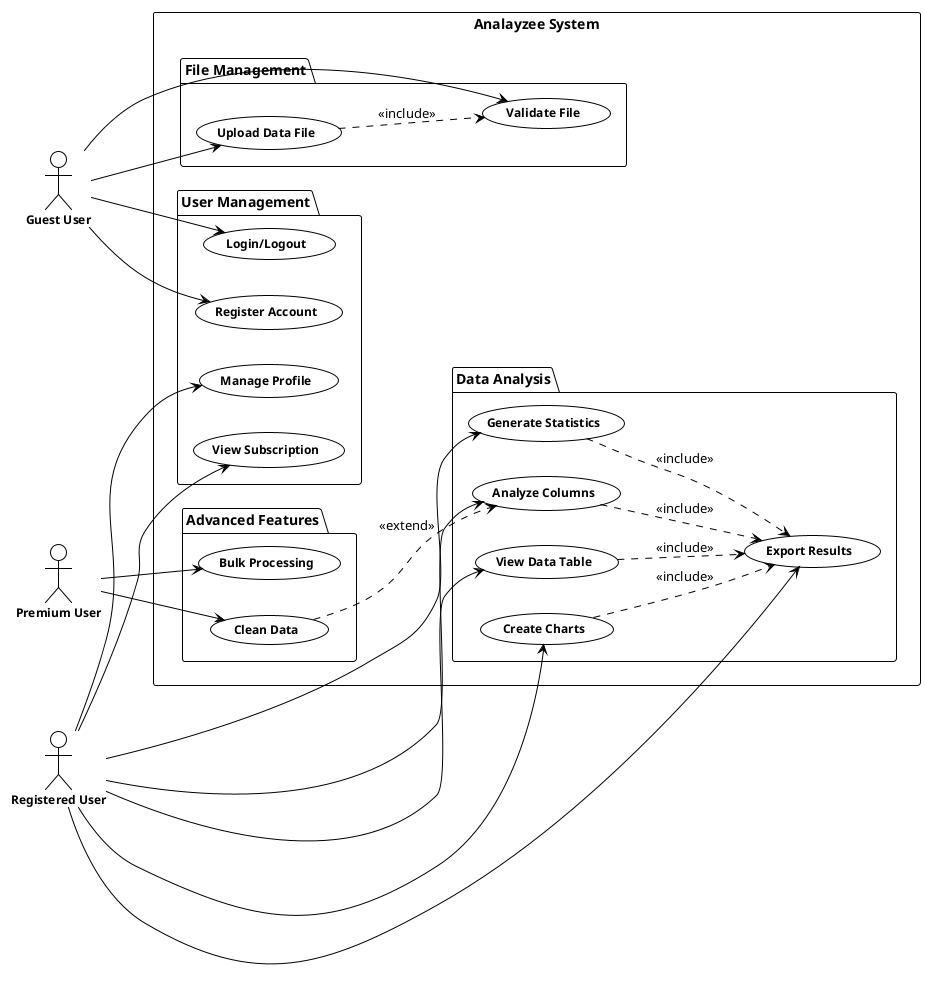 @startuml Analayzee_Use_Case_Diagram_Simplified

!theme plain
skinparam usecaseFontSize 12
skinparam usecaseFontStyle bold
skinparam actorFontSize 12
skinparam actorFontStyle bold

left to right direction

actor "Guest User" as GU
actor "Registered User" as RU
actor "Premium User" as PU

rectangle "Analayzee System" {
    
    package "User Management" {
        usecase "Register Account" as UC1
        usecase "Login/Logout" as UC2
        usecase "Manage Profile" as UC3
        usecase "View Subscription" as UC4
    }
    
    package "File Management" {
        usecase "Upload Data File" as UC5
        usecase "Validate File" as UC6
    }
    
    package "Data Analysis" {
        usecase "View Data Table" as UC7
        usecase "Analyze Columns" as UC8
        usecase "Create Charts" as UC9
        usecase "Generate Statistics" as UC10
        usecase "Export Results" as UC11
    }
    
    package "Advanced Features" {
        usecase "Clean Data" as UC12
        usecase "Bulk Processing" as UC13
    }
}

' Guest User relationships
GU --> UC1
GU --> UC2
GU --> UC5
GU --> UC6

' Registered User relationships (includes all Guest features)
RU --> UC3
RU --> UC4
RU --> UC7
RU --> UC8
RU --> UC9
RU --> UC10
RU --> UC11

' Premium User relationships (includes all Registered features)
PU --> UC12
PU --> UC13

' Include relationships
UC5 ..> UC6 : <<include>>
UC7 ..> UC11 : <<include>>
UC8 ..> UC11 : <<include>>
UC9 ..> UC11 : <<include>>
UC10 ..> UC11 : <<include>>

' Extend relationships
UC12 ..> UC8 : <<extend>>

@enduml 